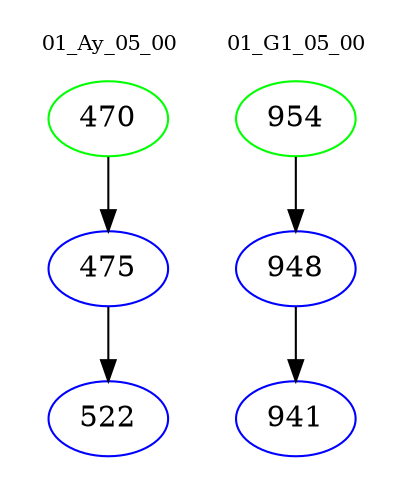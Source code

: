 digraph{
subgraph cluster_0 {
color = white
label = "01_Ay_05_00";
fontsize=10;
T0_470 [label="470", color="green"]
T0_470 -> T0_475 [color="black"]
T0_475 [label="475", color="blue"]
T0_475 -> T0_522 [color="black"]
T0_522 [label="522", color="blue"]
}
subgraph cluster_1 {
color = white
label = "01_G1_05_00";
fontsize=10;
T1_954 [label="954", color="green"]
T1_954 -> T1_948 [color="black"]
T1_948 [label="948", color="blue"]
T1_948 -> T1_941 [color="black"]
T1_941 [label="941", color="blue"]
}
}
